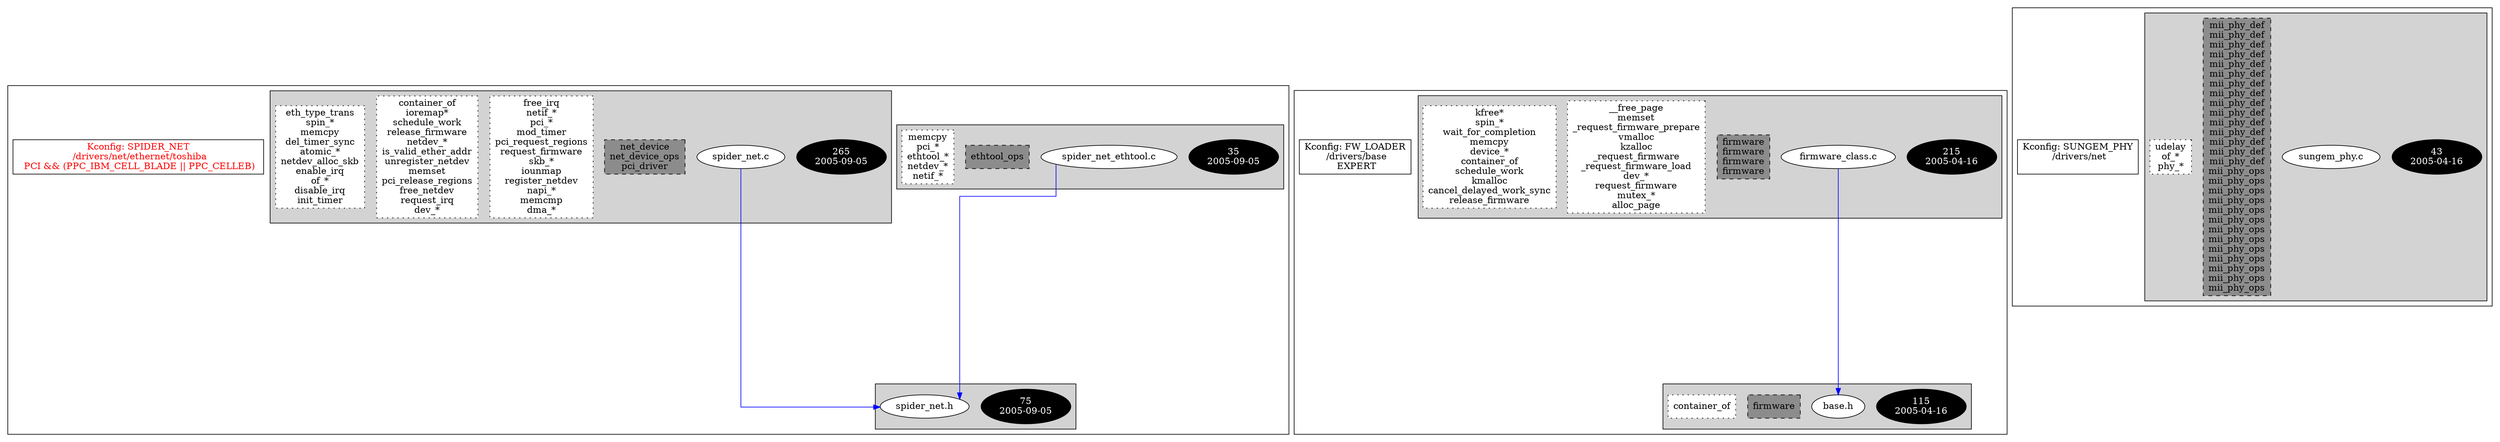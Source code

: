digraph Driver {
	ranksep=2;
	splines=ortho;
	//Symbol: SPIDER_NET
	subgraph "cluster_SPIDER_NET"{
		subgraph "cluster_spider_net_ethtool.c" {
			style=filled
			"commit_spider_net_ethtool.c" [style=filled, fillcolor=black, fontcolor=white, label="35\n2005-09-05"];
			"spider_net_ethtool.c" [style=filled, fillcolor=white, fontcolor=black, label="spider_net_ethtool.c\n"];
			"structs-spider_net_ethtool.c" [style="filled,dashed" shape=box, fillcolor=grey55, fontcolor=black, label="ethtool_ops\n"];
			"funccall0-spider_net_ethtool.c" [style="filled,dotted" shape=box, fillcolor=white, fontcolor=black, label="memcpy\npci_*\nethtool_*\nnetdev_*\nnetif_*\n"];
		}
		subgraph "cluster_spider_net.h" {
			style=filled
			"commit_spider_net.h" [style=filled, fillcolor=black, fontcolor=white, label="75\n2005-09-05"];
			"spider_net.h" [style=filled, fillcolor=white, fontcolor=black, label="spider_net.h\n"];
		}
		subgraph "cluster_spider_net.c" {
			style=filled
			"commit_spider_net.c" [style=filled, fillcolor=black, fontcolor=white, label="265\n2005-09-05"];
			"spider_net.c" [style=filled, fillcolor=white, fontcolor=black, label="spider_net.c\n"];
			"structs-spider_net.c" [style="filled,dashed" shape=box, fillcolor=grey55, fontcolor=black, label="net_device\nnet_device_ops\npci_driver\n"];
			"funccall3-spider_net.c" [style="filled,dotted" shape=box, fillcolor=white, fontcolor=black, label="free_irq\nnetif_*\npci_*\nmod_timer\npci_request_regions\nrequest_firmware\nskb_*\niounmap\nregister_netdev\nnapi_*\nmemcmp\ndma_*\n"];
			"funccall2-spider_net.c" [style="filled,dotted" shape=box, fillcolor=white, fontcolor=black, label="container_of\nioremap*\nschedule_work\nrelease_firmware\nnetdev_*\nis_valid_ether_addr\nunregister_netdev\nmemset\npci_release_regions\nfree_netdev\nrequest_irq\ndev_*\n"];
			"funccall1-spider_net.c" [style="filled,dotted" shape=box, fillcolor=white, fontcolor=black, label="eth_type_trans\nspin_*\nmemcpy\ndel_timer_sync\natomic_*\nnetdev_alloc_skb\nenable_irq\nof_*\ndisable_irq\ninit_timer\n"];
		}
		"K:SPIDER_NET" [label="Kconfig: SPIDER_NET\n /drivers/net/ethernet/toshiba\n  PCI && (PPC_IBM_CELL_BLADE || PPC_CELLEB) ", shape=box, fontcolor=red];
	}
	//Symbol: FW_LOADER
	subgraph "cluster_FW_LOADER"{
		subgraph "cluster_firmware_class.c" {
			style=filled
			"commit_firmware_class.c" [style=filled, fillcolor=black, fontcolor=white, label="215\n2005-04-16"];
			"firmware_class.c" [style=filled, fillcolor=white, fontcolor=black, label="firmware_class.c\n"];
			"structs-firmware_class.c" [style="filled,dashed" shape=box, fillcolor=grey55, fontcolor=black, label="firmware\nfirmware\nfirmware\nfirmware\n"];
			"funccall2-firmware_class.c" [style="filled,dotted" shape=box, fillcolor=white, fontcolor=black, label="__free_page\nmemset\n_request_firmware_prepare\nvmalloc\nkzalloc\n_request_firmware\n_request_firmware_load\ndev_*\nrequest_firmware\nmutex_*\nalloc_page\n"];
			"funccall1-firmware_class.c" [style="filled,dotted" shape=box, fillcolor=white, fontcolor=black, label="kfree*\nspin_*\nwait_for_completion\nmemcpy\ndevice_*\ncontainer_of\nschedule_work\nkmalloc\ncancel_delayed_work_sync\nrelease_firmware\n"];
		}
		subgraph "cluster_base.h" {
			style=filled
			"commit_base.h" [style=filled, fillcolor=black, fontcolor=white, label="115\n2005-04-16"];
			"base.h" [style=filled, fillcolor=white, fontcolor=black, label="base.h\n"];
			"structs-base.h" [style="filled,dashed" shape=box, fillcolor=grey55, fontcolor=black, label="firmware\n"];
			"funccall0-base.h" [style="filled,dotted" shape=box, fillcolor=white, fontcolor=black, label="container_of\n"];
		}
		"K:FW_LOADER" [label="Kconfig: FW_LOADER\n /drivers/base\n  EXPERT ", shape=box];
	}
	//Symbol: SUNGEM_PHY
	subgraph "cluster_SUNGEM_PHY"{
		subgraph "cluster_sungem_phy.c" {
			style=filled
			"commit_sungem_phy.c" [style=filled, fillcolor=black, fontcolor=white, label="43\n2005-04-16"];
			"sungem_phy.c" [style=filled, fillcolor=white, fontcolor=black, label="sungem_phy.c\n"];
			"structs-sungem_phy.c" [style="filled,dashed" shape=box, fillcolor=grey55, fontcolor=black, label="mii_phy_def\nmii_phy_def\nmii_phy_def\nmii_phy_def\nmii_phy_def\nmii_phy_def\nmii_phy_def\nmii_phy_def\nmii_phy_def\nmii_phy_def\nmii_phy_def\nmii_phy_def\nmii_phy_def\nmii_phy_def\nmii_phy_def\nmii_phy_ops\nmii_phy_ops\nmii_phy_ops\nmii_phy_ops\nmii_phy_ops\nmii_phy_ops\nmii_phy_ops\nmii_phy_ops\nmii_phy_ops\nmii_phy_ops\nmii_phy_ops\nmii_phy_ops\nmii_phy_ops\n"];
			"funccall0-sungem_phy.c" [style="filled,dotted" shape=box, fillcolor=white, fontcolor=black, label="udelay\nof_*\nphy_*\n"];
		}
		"K:SUNGEM_PHY" [label="Kconfig: SUNGEM_PHY\n /drivers/net\n ", shape=box];
	}
"spider_net_ethtool.c" -> "spider_net.h"[color=blue];
"spider_net.c" -> "spider_net.h"[color=blue];
"firmware_class.c" -> "base.h"[color=blue];
}
